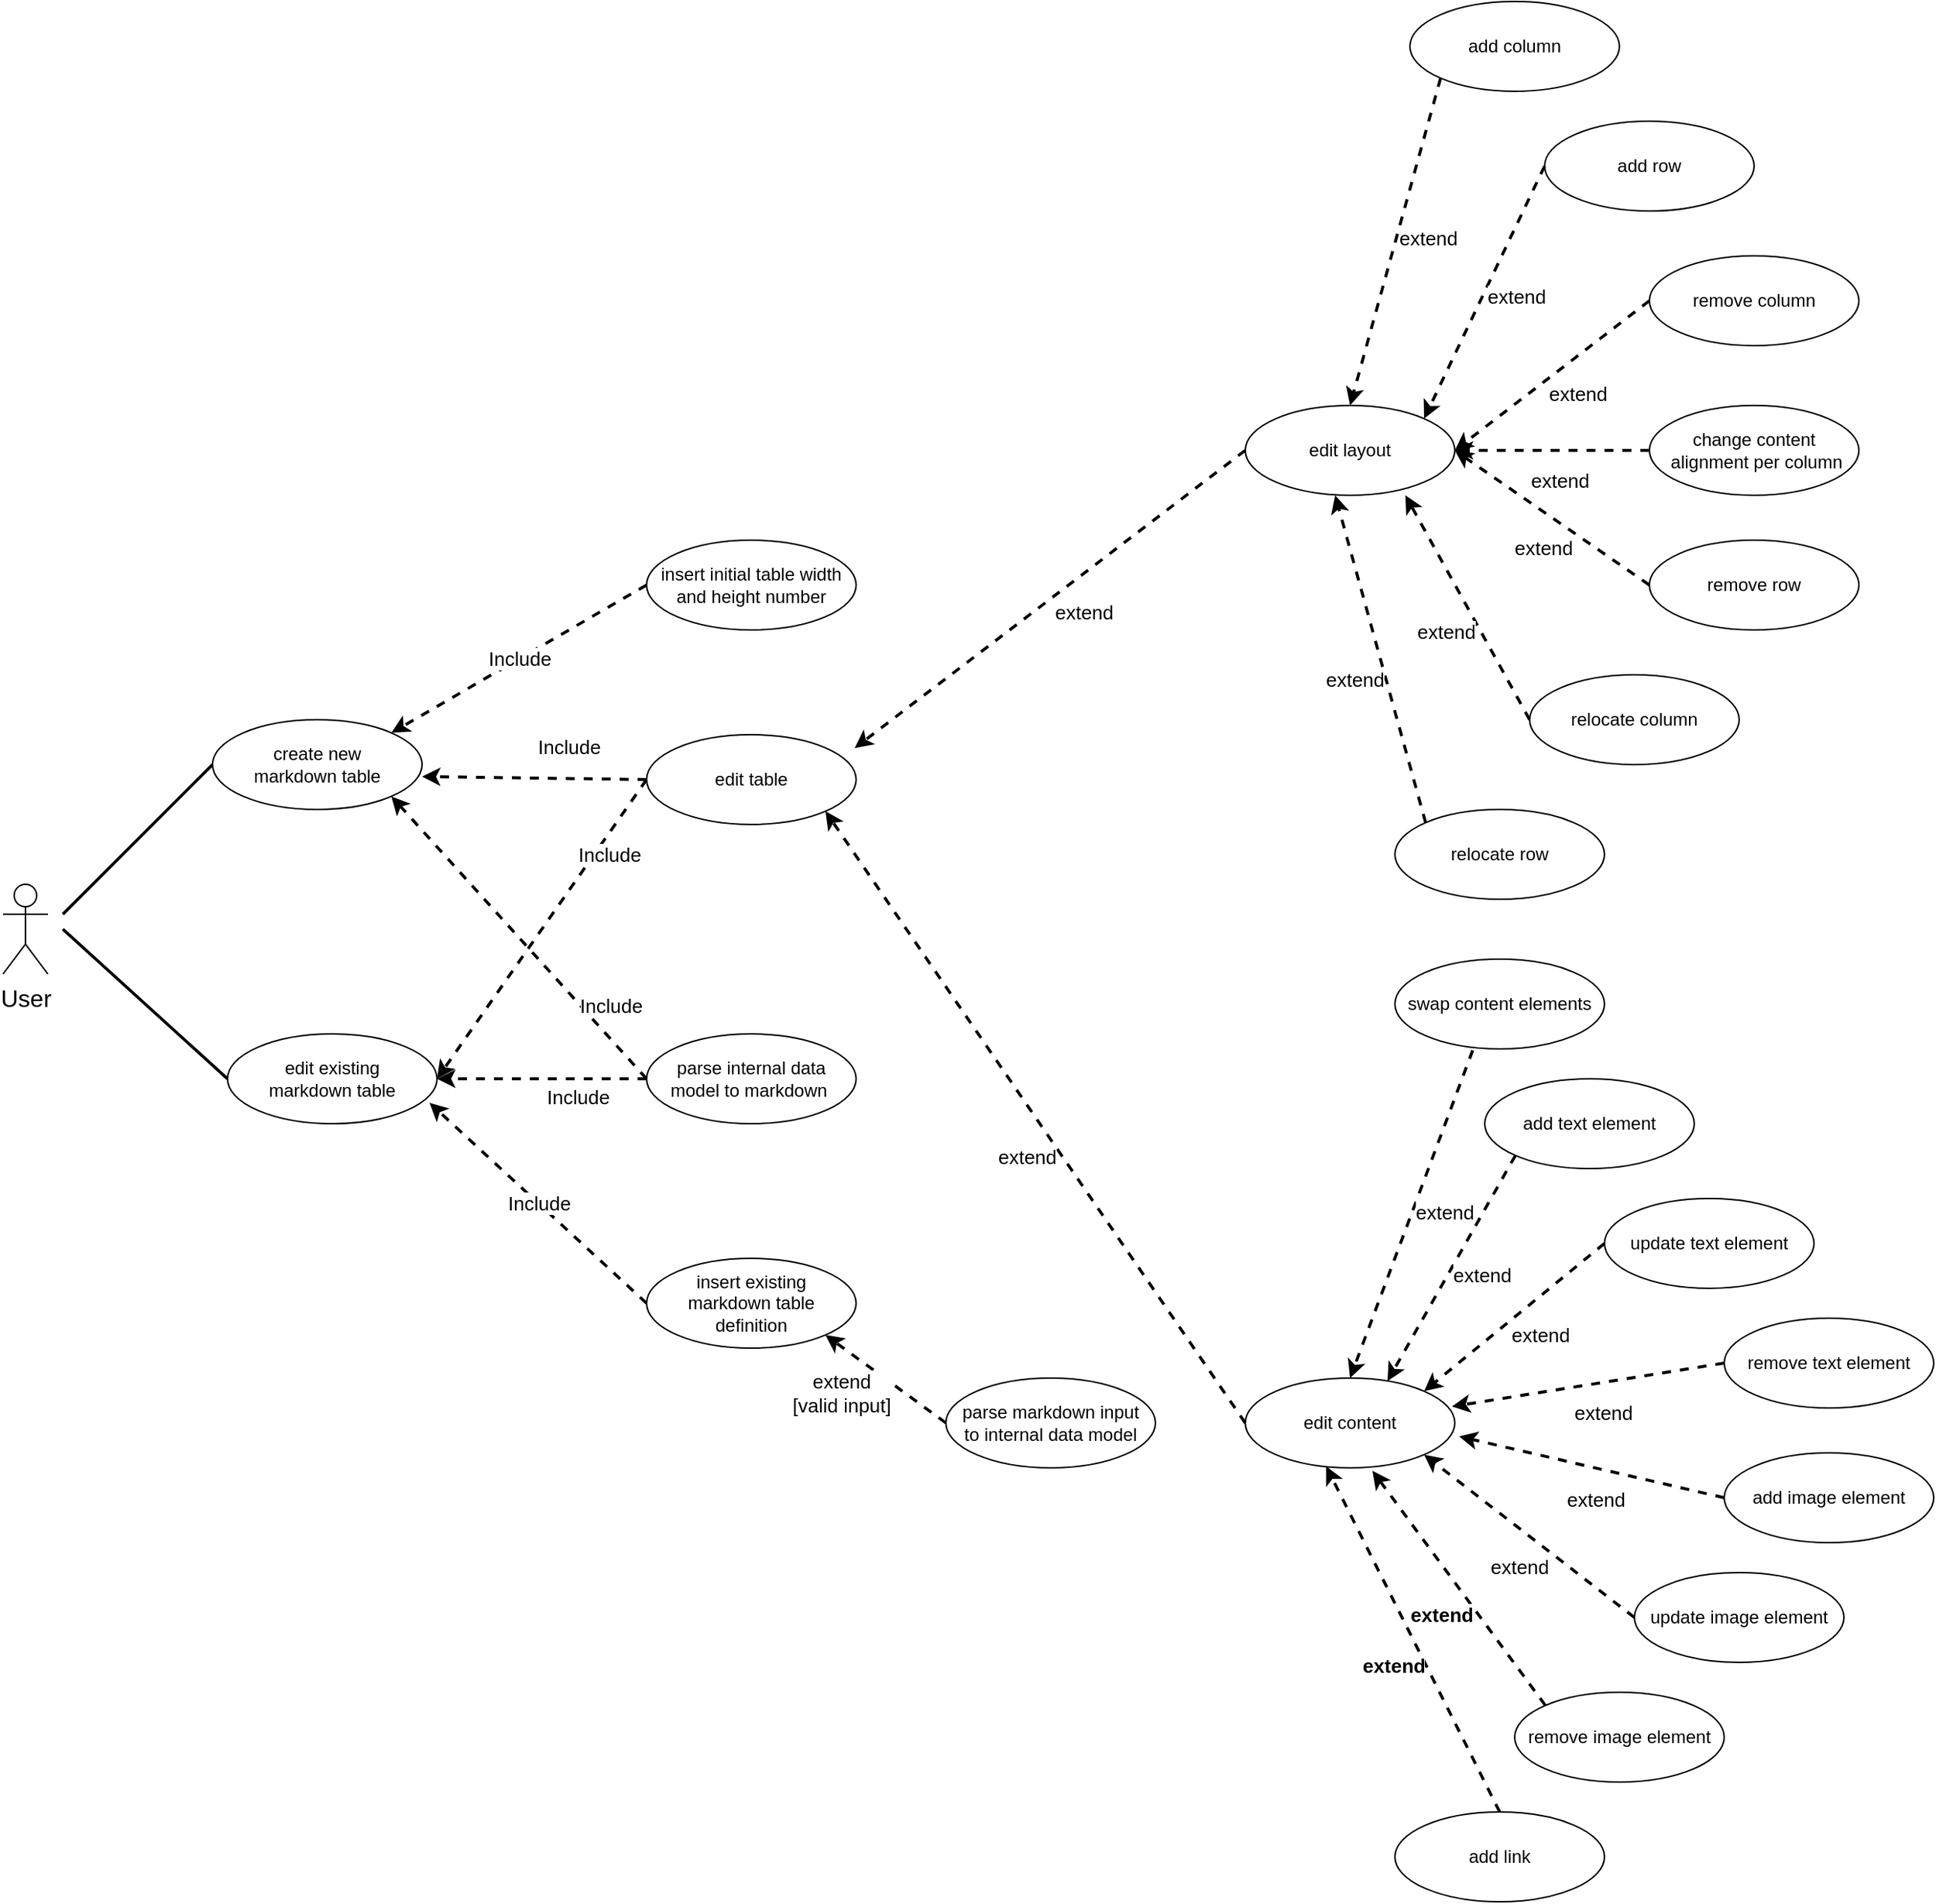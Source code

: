 <mxfile version="14.9.6" type="device"><diagram id="Bt0Dv5-knv-rZe7IJsmY" name="Page-1"><mxGraphModel dx="2844" dy="2732" grid="1" gridSize="10" guides="1" tooltips="1" connect="1" arrows="1" fold="1" page="1" pageScale="1" pageWidth="850" pageHeight="1100" math="0" shadow="0"><root><mxCell id="0"/><mxCell id="1" parent="0"/><mxCell id="bNC6Ap5ZodceipZP1PHn-2" value="&lt;font style=&quot;font-size: 16px;&quot;&gt;User&lt;/font&gt;" style="shape=umlActor;verticalLabelPosition=bottom;verticalAlign=top;html=1;outlineConnect=0;fontSize=16;" parent="1" vertex="1"><mxGeometry x="50" y="270" width="30" height="60" as="geometry"/></mxCell><mxCell id="bNC6Ap5ZodceipZP1PHn-4" value="insert initial table width and height number" style="ellipse;whiteSpace=wrap;html=1;" parent="1" vertex="1"><mxGeometry x="480" y="40" width="140" height="60" as="geometry"/></mxCell><mxCell id="kN8awxm0t9xnGiNNGnFK-1" value="create new&lt;br&gt;markdown table" style="ellipse;whiteSpace=wrap;html=1;" vertex="1" parent="1"><mxGeometry x="190" y="160" width="140" height="60" as="geometry"/></mxCell><mxCell id="kN8awxm0t9xnGiNNGnFK-2" value="edit existing&lt;br&gt;markdown table" style="ellipse;whiteSpace=wrap;html=1;" vertex="1" parent="1"><mxGeometry x="200" y="370" width="140" height="60" as="geometry"/></mxCell><mxCell id="kN8awxm0t9xnGiNNGnFK-3" value="insert existing&lt;br&gt;markdown table&lt;br&gt;definition" style="ellipse;whiteSpace=wrap;html=1;" vertex="1" parent="1"><mxGeometry x="480" y="520" width="140" height="60" as="geometry"/></mxCell><mxCell id="kN8awxm0t9xnGiNNGnFK-4" value="Include" style="endArrow=classic;html=1;strokeWidth=2;dashed=1;fontSize=13;entryX=1;entryY=0;entryDx=0;entryDy=0;exitX=0;exitY=0.5;exitDx=0;exitDy=0;" edge="1" parent="1" source="bNC6Ap5ZodceipZP1PHn-4" target="kN8awxm0t9xnGiNNGnFK-1"><mxGeometry width="50" height="50" relative="1" as="geometry"><mxPoint x="450" y="530" as="sourcePoint"/><mxPoint x="500" y="480" as="targetPoint"/></mxGeometry></mxCell><mxCell id="kN8awxm0t9xnGiNNGnFK-5" value="parse markdown input&lt;br&gt;to internal data model" style="ellipse;whiteSpace=wrap;html=1;" vertex="1" parent="1"><mxGeometry x="680" y="600" width="140" height="60" as="geometry"/></mxCell><mxCell id="kN8awxm0t9xnGiNNGnFK-6" value="extend&lt;br&gt;[valid input]" style="endArrow=classic;html=1;strokeWidth=2;dashed=1;fontSize=13;exitX=0;exitY=0.5;exitDx=0;exitDy=0;entryX=1;entryY=1;entryDx=0;entryDy=0;" edge="1" parent="1" source="kN8awxm0t9xnGiNNGnFK-5" target="kN8awxm0t9xnGiNNGnFK-3"><mxGeometry x="0.372" y="25" width="50" height="50" relative="1" as="geometry"><mxPoint x="470.5" y="550" as="sourcePoint"/><mxPoint x="610" y="610" as="targetPoint"/><mxPoint as="offset"/></mxGeometry></mxCell><mxCell id="kN8awxm0t9xnGiNNGnFK-7" value="parse internal data &lt;br&gt;model to markdown&amp;nbsp;" style="ellipse;whiteSpace=wrap;html=1;" vertex="1" parent="1"><mxGeometry x="480" y="370" width="140" height="60" as="geometry"/></mxCell><mxCell id="kN8awxm0t9xnGiNNGnFK-8" value="Include" style="endArrow=classic;html=1;strokeWidth=2;dashed=1;fontSize=13;entryX=1;entryY=0.5;entryDx=0;entryDy=0;exitX=0;exitY=0.5;exitDx=0;exitDy=0;" edge="1" parent="1" source="kN8awxm0t9xnGiNNGnFK-7" target="kN8awxm0t9xnGiNNGnFK-2"><mxGeometry x="-0.34" y="12" width="50" height="50" relative="1" as="geometry"><mxPoint x="470" y="410" as="sourcePoint"/><mxPoint x="350" y="410" as="targetPoint"/><mxPoint as="offset"/></mxGeometry></mxCell><mxCell id="kN8awxm0t9xnGiNNGnFK-10" value="Include" style="endArrow=classic;html=1;strokeWidth=2;dashed=1;fontSize=13;entryX=1;entryY=1;entryDx=0;entryDy=0;exitX=0;exitY=0.5;exitDx=0;exitDy=0;" edge="1" parent="1" source="kN8awxm0t9xnGiNNGnFK-7" target="kN8awxm0t9xnGiNNGnFK-1"><mxGeometry x="-0.579" y="-14" width="50" height="50" relative="1" as="geometry"><mxPoint x="470" y="330" as="sourcePoint"/><mxPoint x="329.497" y="388.787" as="targetPoint"/><mxPoint x="1" as="offset"/></mxGeometry></mxCell><mxCell id="kN8awxm0t9xnGiNNGnFK-11" value="edit table" style="ellipse;whiteSpace=wrap;html=1;" vertex="1" parent="1"><mxGeometry x="480" y="170" width="140" height="60" as="geometry"/></mxCell><mxCell id="kN8awxm0t9xnGiNNGnFK-12" value="Include" style="endArrow=classic;html=1;strokeWidth=2;dashed=1;fontSize=13;exitX=0;exitY=0.5;exitDx=0;exitDy=0;entryX=1;entryY=0.5;entryDx=0;entryDy=0;" edge="1" parent="1" source="kN8awxm0t9xnGiNNGnFK-11" target="kN8awxm0t9xnGiNNGnFK-2"><mxGeometry x="-0.549" y="8" width="50" height="50" relative="1" as="geometry"><mxPoint x="470" y="240" as="sourcePoint"/><mxPoint x="320" y="380" as="targetPoint"/><mxPoint as="offset"/></mxGeometry></mxCell><mxCell id="kN8awxm0t9xnGiNNGnFK-13" value="Include" style="endArrow=classic;html=1;strokeWidth=2;dashed=1;fontSize=13;exitX=0;exitY=0.5;exitDx=0;exitDy=0;entryX=1;entryY=0.633;entryDx=0;entryDy=0;entryPerimeter=0;" edge="1" parent="1" source="kN8awxm0t9xnGiNNGnFK-11" target="kN8awxm0t9xnGiNNGnFK-1"><mxGeometry x="-0.299" y="-21" width="50" height="50" relative="1" as="geometry"><mxPoint x="470" y="330" as="sourcePoint"/><mxPoint x="330" y="390" as="targetPoint"/><mxPoint as="offset"/></mxGeometry></mxCell><mxCell id="kN8awxm0t9xnGiNNGnFK-14" value="Include" style="endArrow=classic;html=1;strokeWidth=2;dashed=1;fontSize=13;exitX=0;exitY=0.5;exitDx=0;exitDy=0;entryX=0.964;entryY=0.767;entryDx=0;entryDy=0;entryPerimeter=0;" edge="1" parent="1" source="kN8awxm0t9xnGiNNGnFK-3" target="kN8awxm0t9xnGiNNGnFK-2"><mxGeometry width="50" height="50" relative="1" as="geometry"><mxPoint x="480" y="410" as="sourcePoint"/><mxPoint x="350" y="410" as="targetPoint"/></mxGeometry></mxCell><mxCell id="kN8awxm0t9xnGiNNGnFK-16" value="edit layout" style="ellipse;whiteSpace=wrap;html=1;" vertex="1" parent="1"><mxGeometry x="880" y="-50" width="140" height="60" as="geometry"/></mxCell><mxCell id="kN8awxm0t9xnGiNNGnFK-17" value="edit content" style="ellipse;whiteSpace=wrap;html=1;" vertex="1" parent="1"><mxGeometry x="880" y="600" width="140" height="60" as="geometry"/></mxCell><mxCell id="kN8awxm0t9xnGiNNGnFK-18" value="add column" style="ellipse;whiteSpace=wrap;html=1;" vertex="1" parent="1"><mxGeometry x="990" y="-320" width="140" height="60" as="geometry"/></mxCell><mxCell id="kN8awxm0t9xnGiNNGnFK-19" value="add row" style="ellipse;whiteSpace=wrap;html=1;" vertex="1" parent="1"><mxGeometry x="1080" y="-240" width="140" height="60" as="geometry"/></mxCell><mxCell id="kN8awxm0t9xnGiNNGnFK-20" value="remove column" style="ellipse;whiteSpace=wrap;html=1;" vertex="1" parent="1"><mxGeometry x="1150" y="-150" width="140" height="60" as="geometry"/></mxCell><mxCell id="kN8awxm0t9xnGiNNGnFK-21" value="remove row" style="ellipse;whiteSpace=wrap;html=1;" vertex="1" parent="1"><mxGeometry x="1150" y="40" width="140" height="60" as="geometry"/></mxCell><mxCell id="kN8awxm0t9xnGiNNGnFK-22" value="relocate row" style="ellipse;whiteSpace=wrap;html=1;" vertex="1" parent="1"><mxGeometry x="980" y="220" width="140" height="60" as="geometry"/></mxCell><mxCell id="kN8awxm0t9xnGiNNGnFK-23" value="relocate column" style="ellipse;whiteSpace=wrap;html=1;" vertex="1" parent="1"><mxGeometry x="1070" y="130" width="140" height="60" as="geometry"/></mxCell><mxCell id="kN8awxm0t9xnGiNNGnFK-25" value="extend" style="endArrow=classic;html=1;strokeWidth=2;dashed=1;fontSize=13;exitX=0;exitY=1;exitDx=0;exitDy=0;entryX=0.5;entryY=0;entryDx=0;entryDy=0;" edge="1" parent="1" source="kN8awxm0t9xnGiNNGnFK-18" target="kN8awxm0t9xnGiNNGnFK-16"><mxGeometry x="-0.077" y="20" width="50" height="50" relative="1" as="geometry"><mxPoint x="910" y="260" as="sourcePoint"/><mxPoint x="750" y="260" as="targetPoint"/><mxPoint as="offset"/></mxGeometry></mxCell><mxCell id="kN8awxm0t9xnGiNNGnFK-26" value="extend" style="endArrow=classic;html=1;strokeWidth=2;dashed=1;fontSize=13;exitX=0;exitY=0.5;exitDx=0;exitDy=0;entryX=1;entryY=0;entryDx=0;entryDy=0;" edge="1" parent="1" source="kN8awxm0t9xnGiNNGnFK-19" target="kN8awxm0t9xnGiNNGnFK-16"><mxGeometry x="-0.077" y="20" width="50" height="50" relative="1" as="geometry"><mxPoint x="1020.503" y="-258.787" as="sourcePoint"/><mxPoint x="1009.497" y="-101.213" as="targetPoint"/><mxPoint as="offset"/></mxGeometry></mxCell><mxCell id="kN8awxm0t9xnGiNNGnFK-27" value="extend" style="endArrow=classic;html=1;strokeWidth=2;dashed=1;fontSize=13;exitX=0;exitY=0.5;exitDx=0;exitDy=0;entryX=1;entryY=0.5;entryDx=0;entryDy=0;" edge="1" parent="1" source="kN8awxm0t9xnGiNNGnFK-20" target="kN8awxm0t9xnGiNNGnFK-16"><mxGeometry x="-0.077" y="20" width="50" height="50" relative="1" as="geometry"><mxPoint x="1080" y="-140" as="sourcePoint"/><mxPoint x="1009.497" y="-31.213" as="targetPoint"/><mxPoint as="offset"/></mxGeometry></mxCell><mxCell id="kN8awxm0t9xnGiNNGnFK-28" value="extend" style="endArrow=classic;html=1;strokeWidth=2;dashed=1;fontSize=13;exitX=0;exitY=0.5;exitDx=0;exitDy=0;entryX=1;entryY=0.5;entryDx=0;entryDy=0;" edge="1" parent="1" source="kN8awxm0t9xnGiNNGnFK-21" target="kN8awxm0t9xnGiNNGnFK-16"><mxGeometry x="-0.077" y="20" width="50" height="50" relative="1" as="geometry"><mxPoint x="1150" y="-50" as="sourcePoint"/><mxPoint x="1030" y="-10" as="targetPoint"/><mxPoint as="offset"/></mxGeometry></mxCell><mxCell id="kN8awxm0t9xnGiNNGnFK-29" value="extend" style="endArrow=classic;html=1;strokeWidth=2;dashed=1;fontSize=13;exitX=0;exitY=0.5;exitDx=0;exitDy=0;entryX=0.764;entryY=1;entryDx=0;entryDy=0;entryPerimeter=0;" edge="1" parent="1" source="kN8awxm0t9xnGiNNGnFK-23" target="kN8awxm0t9xnGiNNGnFK-16"><mxGeometry x="-0.077" y="20" width="50" height="50" relative="1" as="geometry"><mxPoint x="1160" y="80" as="sourcePoint"/><mxPoint x="999.497" y="31.213" as="targetPoint"/><mxPoint as="offset"/></mxGeometry></mxCell><mxCell id="kN8awxm0t9xnGiNNGnFK-30" value="extend" style="endArrow=classic;html=1;strokeWidth=2;dashed=1;fontSize=13;exitX=0;exitY=0;exitDx=0;exitDy=0;entryX=0.429;entryY=1;entryDx=0;entryDy=0;entryPerimeter=0;" edge="1" parent="1" source="kN8awxm0t9xnGiNNGnFK-22" target="kN8awxm0t9xnGiNNGnFK-16"><mxGeometry x="-0.077" y="20" width="50" height="50" relative="1" as="geometry"><mxPoint x="1080" y="170" as="sourcePoint"/><mxPoint x="950" y="40" as="targetPoint"/><mxPoint as="offset"/></mxGeometry></mxCell><mxCell id="kN8awxm0t9xnGiNNGnFK-31" value="extend" style="endArrow=classic;html=1;strokeWidth=2;dashed=1;fontSize=13;exitX=0;exitY=0.5;exitDx=0;exitDy=0;" edge="1" parent="1" source="kN8awxm0t9xnGiNNGnFK-16"><mxGeometry x="-0.077" y="20" width="50" height="50" relative="1" as="geometry"><mxPoint x="940.503" y="61.213" as="sourcePoint"/><mxPoint x="619" y="179" as="targetPoint"/><mxPoint as="offset"/></mxGeometry></mxCell><mxCell id="kN8awxm0t9xnGiNNGnFK-32" value="add text element" style="ellipse;whiteSpace=wrap;html=1;" vertex="1" parent="1"><mxGeometry x="1040" y="400" width="140" height="60" as="geometry"/></mxCell><mxCell id="kN8awxm0t9xnGiNNGnFK-33" value="update text element" style="ellipse;whiteSpace=wrap;html=1;" vertex="1" parent="1"><mxGeometry x="1120" y="480" width="140" height="60" as="geometry"/></mxCell><mxCell id="kN8awxm0t9xnGiNNGnFK-34" value="remove text element" style="ellipse;whiteSpace=wrap;html=1;" vertex="1" parent="1"><mxGeometry x="1200" y="560" width="140" height="60" as="geometry"/></mxCell><mxCell id="kN8awxm0t9xnGiNNGnFK-37" value="add image element" style="ellipse;whiteSpace=wrap;html=1;" vertex="1" parent="1"><mxGeometry x="1200" y="650" width="140" height="60" as="geometry"/></mxCell><mxCell id="kN8awxm0t9xnGiNNGnFK-38" value="update image element" style="ellipse;whiteSpace=wrap;html=1;" vertex="1" parent="1"><mxGeometry x="1140" y="730" width="140" height="60" as="geometry"/></mxCell><mxCell id="kN8awxm0t9xnGiNNGnFK-39" value="remove image element" style="ellipse;whiteSpace=wrap;html=1;" vertex="1" parent="1"><mxGeometry x="1060" y="810" width="140" height="60" as="geometry"/></mxCell><mxCell id="kN8awxm0t9xnGiNNGnFK-40" value="swap content elements" style="ellipse;whiteSpace=wrap;html=1;" vertex="1" parent="1"><mxGeometry x="980" y="320" width="140" height="60" as="geometry"/></mxCell><mxCell id="kN8awxm0t9xnGiNNGnFK-41" value="change content&lt;br&gt;&amp;nbsp;alignment per column" style="ellipse;whiteSpace=wrap;html=1;" vertex="1" parent="1"><mxGeometry x="1150" y="-50" width="140" height="60" as="geometry"/></mxCell><mxCell id="kN8awxm0t9xnGiNNGnFK-42" value="extend" style="endArrow=classic;html=1;strokeWidth=2;dashed=1;fontSize=13;exitX=0;exitY=0.5;exitDx=0;exitDy=0;" edge="1" parent="1" source="kN8awxm0t9xnGiNNGnFK-41"><mxGeometry x="-0.077" y="20" width="50" height="50" relative="1" as="geometry"><mxPoint x="1160" y="-110" as="sourcePoint"/><mxPoint x="1020" y="-20" as="targetPoint"/><mxPoint as="offset"/></mxGeometry></mxCell><mxCell id="kN8awxm0t9xnGiNNGnFK-43" value="add link" style="ellipse;whiteSpace=wrap;html=1;" vertex="1" parent="1"><mxGeometry x="980" y="890" width="140" height="60" as="geometry"/></mxCell><mxCell id="kN8awxm0t9xnGiNNGnFK-44" value="extend" style="endArrow=classic;html=1;strokeWidth=2;dashed=1;fontSize=13;exitX=0.371;exitY=1.017;exitDx=0;exitDy=0;entryX=0.5;entryY=0;entryDx=0;entryDy=0;exitPerimeter=0;" edge="1" parent="1" source="kN8awxm0t9xnGiNNGnFK-40" target="kN8awxm0t9xnGiNNGnFK-17"><mxGeometry x="-0.077" y="20" width="50" height="50" relative="1" as="geometry"><mxPoint x="830.503" y="598.787" as="sourcePoint"/><mxPoint x="780" y="410" as="targetPoint"/><mxPoint as="offset"/></mxGeometry></mxCell><mxCell id="kN8awxm0t9xnGiNNGnFK-45" value="extend" style="endArrow=classic;html=1;strokeWidth=2;dashed=1;fontSize=13;exitX=0;exitY=1;exitDx=0;exitDy=0;entryX=0.679;entryY=0.033;entryDx=0;entryDy=0;entryPerimeter=0;" edge="1" parent="1" source="kN8awxm0t9xnGiNNGnFK-32" target="kN8awxm0t9xnGiNNGnFK-17"><mxGeometry x="-0.077" y="20" width="50" height="50" relative="1" as="geometry"><mxPoint x="970.503" y="381.213" as="sourcePoint"/><mxPoint x="950" y="610" as="targetPoint"/><mxPoint as="offset"/></mxGeometry></mxCell><mxCell id="kN8awxm0t9xnGiNNGnFK-46" value="extend" style="endArrow=classic;html=1;strokeWidth=2;dashed=1;fontSize=13;exitX=0;exitY=0.5;exitDx=0;exitDy=0;entryX=1;entryY=0;entryDx=0;entryDy=0;" edge="1" parent="1" source="kN8awxm0t9xnGiNNGnFK-33" target="kN8awxm0t9xnGiNNGnFK-17"><mxGeometry x="-0.077" y="20" width="50" height="50" relative="1" as="geometry"><mxPoint x="1040.503" y="461.213" as="sourcePoint"/><mxPoint x="978" y="610" as="targetPoint"/><mxPoint as="offset"/></mxGeometry></mxCell><mxCell id="kN8awxm0t9xnGiNNGnFK-47" value="extend" style="endArrow=classic;html=1;strokeWidth=2;dashed=1;fontSize=13;exitX=0;exitY=0.5;exitDx=0;exitDy=0;entryX=0.986;entryY=0.317;entryDx=0;entryDy=0;entryPerimeter=0;" edge="1" parent="1" source="kN8awxm0t9xnGiNNGnFK-34" target="kN8awxm0t9xnGiNNGnFK-17"><mxGeometry x="-0.077" y="20" width="50" height="50" relative="1" as="geometry"><mxPoint x="1100" y="520" as="sourcePoint"/><mxPoint x="1050" y="619" as="targetPoint"/><mxPoint as="offset"/></mxGeometry></mxCell><mxCell id="kN8awxm0t9xnGiNNGnFK-48" value="extend" style="endArrow=classic;html=1;strokeWidth=2;dashed=1;fontSize=13;exitX=0;exitY=0.5;exitDx=0;exitDy=0;entryX=1.021;entryY=0.65;entryDx=0;entryDy=0;entryPerimeter=0;" edge="1" parent="1" source="kN8awxm0t9xnGiNNGnFK-37" target="kN8awxm0t9xnGiNNGnFK-17"><mxGeometry x="-0.077" y="20" width="50" height="50" relative="1" as="geometry"><mxPoint x="1180" y="600" as="sourcePoint"/><mxPoint x="1018.04" y="629.02" as="targetPoint"/><mxPoint as="offset"/></mxGeometry></mxCell><mxCell id="kN8awxm0t9xnGiNNGnFK-49" value="extend" style="endArrow=classic;html=1;strokeWidth=2;dashed=1;fontSize=13;exitX=0;exitY=0.5;exitDx=0;exitDy=0;entryX=1;entryY=1;entryDx=0;entryDy=0;" edge="1" parent="1" source="kN8awxm0t9xnGiNNGnFK-38" target="kN8awxm0t9xnGiNNGnFK-17"><mxGeometry x="-0.077" y="20" width="50" height="50" relative="1" as="geometry"><mxPoint x="1180" y="690" as="sourcePoint"/><mxPoint x="1032.94" y="649" as="targetPoint"/><mxPoint as="offset"/></mxGeometry></mxCell><mxCell id="kN8awxm0t9xnGiNNGnFK-50" value="extend" style="endArrow=classic;html=1;strokeWidth=2;dashed=1;fontSize=13;exitX=0;exitY=0;exitDx=0;exitDy=0;entryX=0.607;entryY=1.033;entryDx=0;entryDy=0;entryPerimeter=0;fontStyle=1" edge="1" parent="1" source="kN8awxm0t9xnGiNNGnFK-39" target="kN8awxm0t9xnGiNNGnFK-17"><mxGeometry x="-0.077" y="20" width="50" height="50" relative="1" as="geometry"><mxPoint x="1027.06" y="790" as="sourcePoint"/><mxPoint x="880" y="749" as="targetPoint"/><mxPoint as="offset"/></mxGeometry></mxCell><mxCell id="kN8awxm0t9xnGiNNGnFK-51" value="extend" style="endArrow=classic;html=1;strokeWidth=2;dashed=1;fontSize=13;exitX=0.5;exitY=0;exitDx=0;exitDy=0;entryX=0.386;entryY=0.983;entryDx=0;entryDy=0;entryPerimeter=0;fontStyle=1" edge="1" parent="1" source="kN8awxm0t9xnGiNNGnFK-43" target="kN8awxm0t9xnGiNNGnFK-17"><mxGeometry x="-0.077" y="20" width="50" height="50" relative="1" as="geometry"><mxPoint x="1060.503" y="838.787" as="sourcePoint"/><mxPoint x="974.98" y="671.98" as="targetPoint"/><mxPoint as="offset"/></mxGeometry></mxCell><mxCell id="kN8awxm0t9xnGiNNGnFK-52" value="extend" style="endArrow=classic;html=1;strokeWidth=2;dashed=1;fontSize=13;exitX=0;exitY=0.5;exitDx=0;exitDy=0;entryX=1;entryY=1;entryDx=0;entryDy=0;" edge="1" parent="1" source="kN8awxm0t9xnGiNNGnFK-17" target="kN8awxm0t9xnGiNNGnFK-11"><mxGeometry x="-0.077" y="20" width="50" height="50" relative="1" as="geometry"><mxPoint x="890" y="-10" as="sourcePoint"/><mxPoint x="629" y="189" as="targetPoint"/><mxPoint as="offset"/></mxGeometry></mxCell><mxCell id="kN8awxm0t9xnGiNNGnFK-53" value="" style="endArrow=none;html=1;fontSize=13;strokeWidth=2;entryX=0;entryY=0.5;entryDx=0;entryDy=0;" edge="1" parent="1" target="kN8awxm0t9xnGiNNGnFK-1"><mxGeometry width="50" height="50" relative="1" as="geometry"><mxPoint x="90" y="290" as="sourcePoint"/><mxPoint x="240" y="580" as="targetPoint"/></mxGeometry></mxCell><mxCell id="kN8awxm0t9xnGiNNGnFK-54" value="" style="endArrow=none;html=1;fontSize=13;strokeWidth=2;entryX=0;entryY=0.5;entryDx=0;entryDy=0;" edge="1" parent="1" target="kN8awxm0t9xnGiNNGnFK-2"><mxGeometry width="50" height="50" relative="1" as="geometry"><mxPoint x="90" y="300" as="sourcePoint"/><mxPoint x="200" y="200" as="targetPoint"/></mxGeometry></mxCell></root></mxGraphModel></diagram></mxfile>